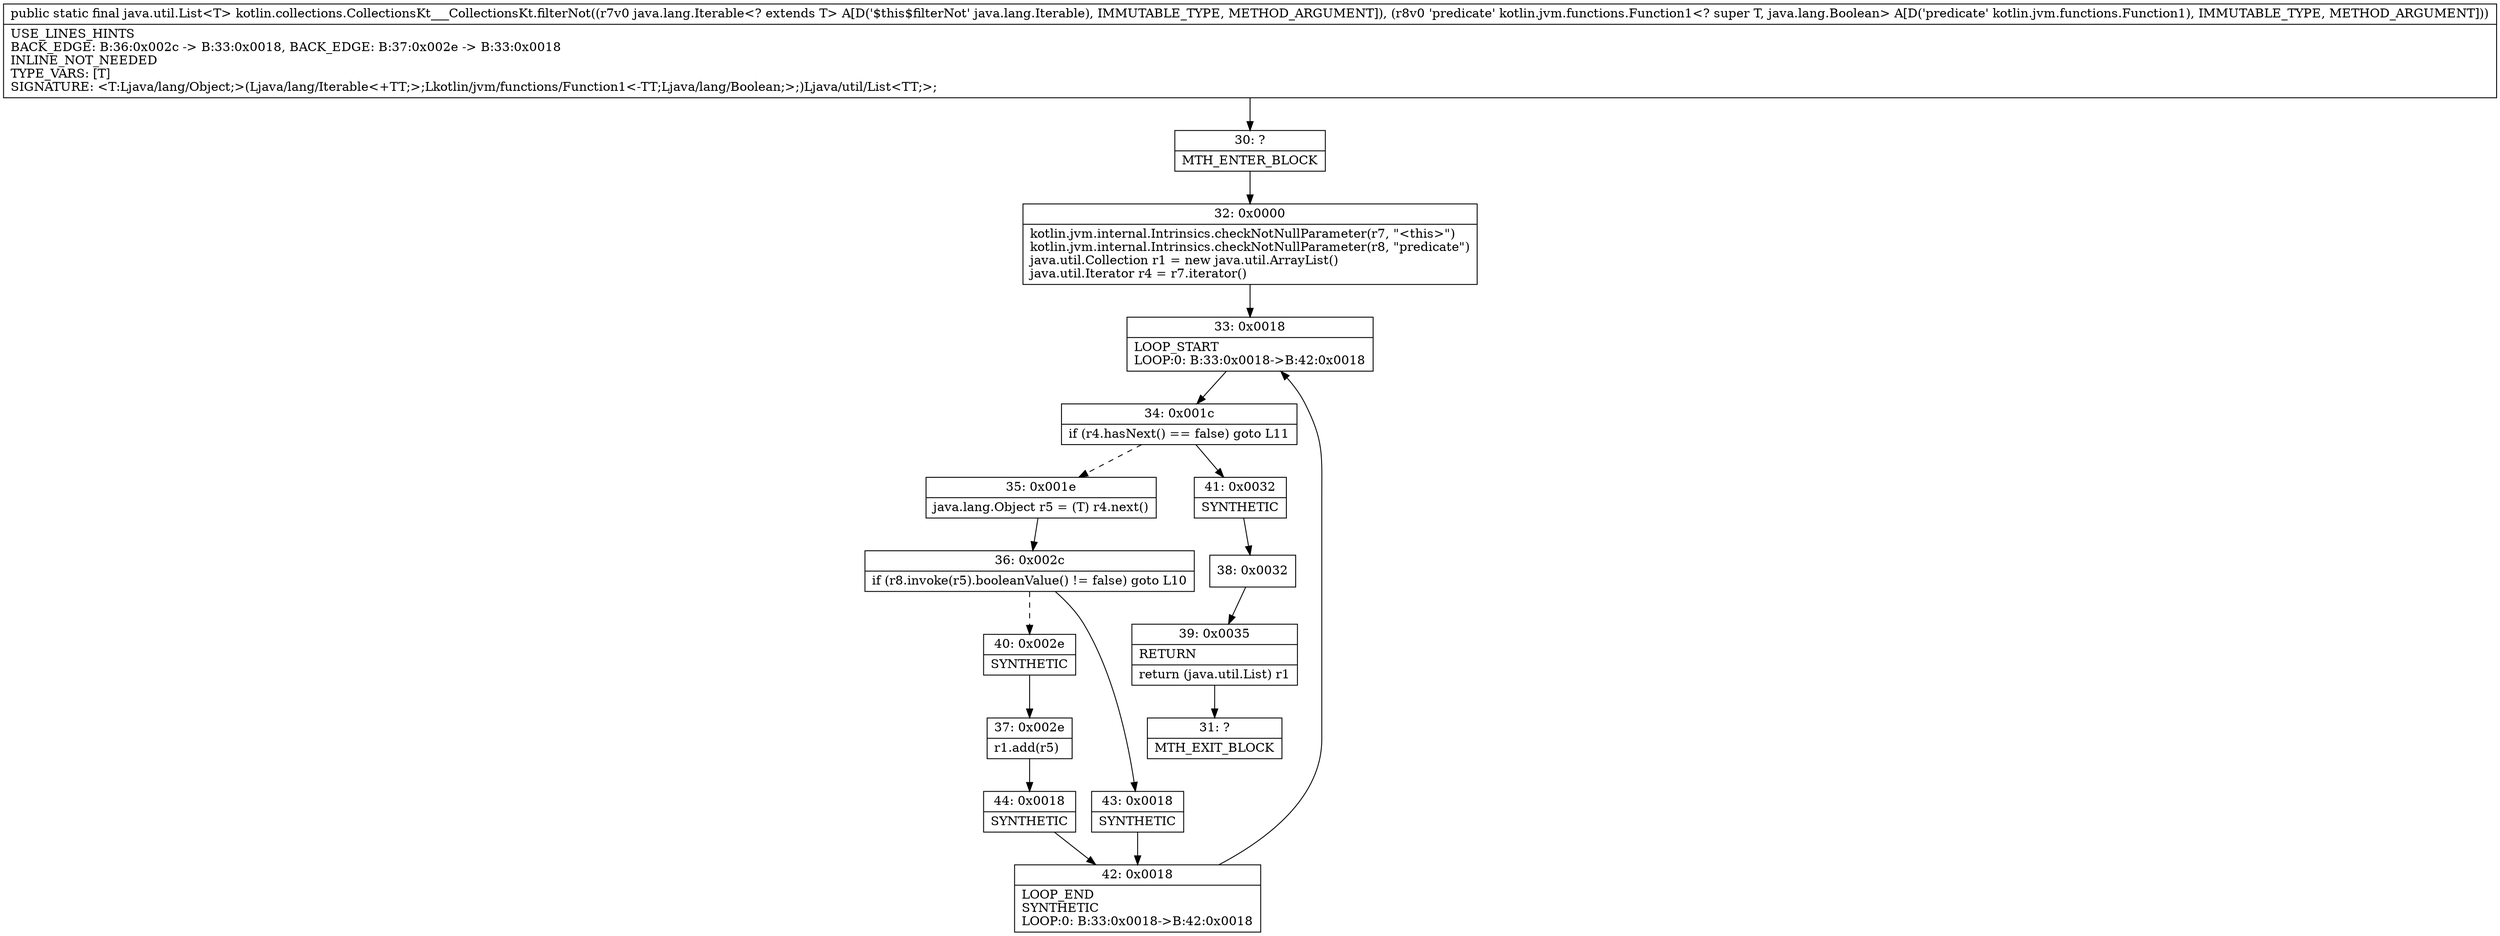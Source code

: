 digraph "CFG forkotlin.collections.CollectionsKt___CollectionsKt.filterNot(Ljava\/lang\/Iterable;Lkotlin\/jvm\/functions\/Function1;)Ljava\/util\/List;" {
Node_30 [shape=record,label="{30\:\ ?|MTH_ENTER_BLOCK\l}"];
Node_32 [shape=record,label="{32\:\ 0x0000|kotlin.jvm.internal.Intrinsics.checkNotNullParameter(r7, \"\<this\>\")\lkotlin.jvm.internal.Intrinsics.checkNotNullParameter(r8, \"predicate\")\ljava.util.Collection r1 = new java.util.ArrayList()\ljava.util.Iterator r4 = r7.iterator()\l}"];
Node_33 [shape=record,label="{33\:\ 0x0018|LOOP_START\lLOOP:0: B:33:0x0018\-\>B:42:0x0018\l}"];
Node_34 [shape=record,label="{34\:\ 0x001c|if (r4.hasNext() == false) goto L11\l}"];
Node_35 [shape=record,label="{35\:\ 0x001e|java.lang.Object r5 = (T) r4.next()\l}"];
Node_36 [shape=record,label="{36\:\ 0x002c|if (r8.invoke(r5).booleanValue() != false) goto L10\l}"];
Node_40 [shape=record,label="{40\:\ 0x002e|SYNTHETIC\l}"];
Node_37 [shape=record,label="{37\:\ 0x002e|r1.add(r5)\l}"];
Node_44 [shape=record,label="{44\:\ 0x0018|SYNTHETIC\l}"];
Node_42 [shape=record,label="{42\:\ 0x0018|LOOP_END\lSYNTHETIC\lLOOP:0: B:33:0x0018\-\>B:42:0x0018\l}"];
Node_43 [shape=record,label="{43\:\ 0x0018|SYNTHETIC\l}"];
Node_41 [shape=record,label="{41\:\ 0x0032|SYNTHETIC\l}"];
Node_38 [shape=record,label="{38\:\ 0x0032}"];
Node_39 [shape=record,label="{39\:\ 0x0035|RETURN\l|return (java.util.List) r1\l}"];
Node_31 [shape=record,label="{31\:\ ?|MTH_EXIT_BLOCK\l}"];
MethodNode[shape=record,label="{public static final java.util.List\<T\> kotlin.collections.CollectionsKt___CollectionsKt.filterNot((r7v0 java.lang.Iterable\<? extends T\> A[D('$this$filterNot' java.lang.Iterable), IMMUTABLE_TYPE, METHOD_ARGUMENT]), (r8v0 'predicate' kotlin.jvm.functions.Function1\<? super T, java.lang.Boolean\> A[D('predicate' kotlin.jvm.functions.Function1), IMMUTABLE_TYPE, METHOD_ARGUMENT]))  | USE_LINES_HINTS\lBACK_EDGE: B:36:0x002c \-\> B:33:0x0018, BACK_EDGE: B:37:0x002e \-\> B:33:0x0018\lINLINE_NOT_NEEDED\lTYPE_VARS: [T]\lSIGNATURE: \<T:Ljava\/lang\/Object;\>(Ljava\/lang\/Iterable\<+TT;\>;Lkotlin\/jvm\/functions\/Function1\<\-TT;Ljava\/lang\/Boolean;\>;)Ljava\/util\/List\<TT;\>;\l}"];
MethodNode -> Node_30;Node_30 -> Node_32;
Node_32 -> Node_33;
Node_33 -> Node_34;
Node_34 -> Node_35[style=dashed];
Node_34 -> Node_41;
Node_35 -> Node_36;
Node_36 -> Node_40[style=dashed];
Node_36 -> Node_43;
Node_40 -> Node_37;
Node_37 -> Node_44;
Node_44 -> Node_42;
Node_42 -> Node_33;
Node_43 -> Node_42;
Node_41 -> Node_38;
Node_38 -> Node_39;
Node_39 -> Node_31;
}

